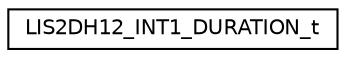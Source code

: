 digraph "Graphical Class Hierarchy"
{
 // LATEX_PDF_SIZE
  edge [fontname="Helvetica",fontsize="10",labelfontname="Helvetica",labelfontsize="10"];
  node [fontname="Helvetica",fontsize="10",shape=record];
  rankdir="LR";
  Node0 [label="LIS2DH12_INT1_DURATION_t",height=0.2,width=0.4,color="black", fillcolor="white", style="filled",URL="$unionLIS2DH12__INT1__DURATION__t.html",tooltip="INT1_DURATION definitions."];
}
